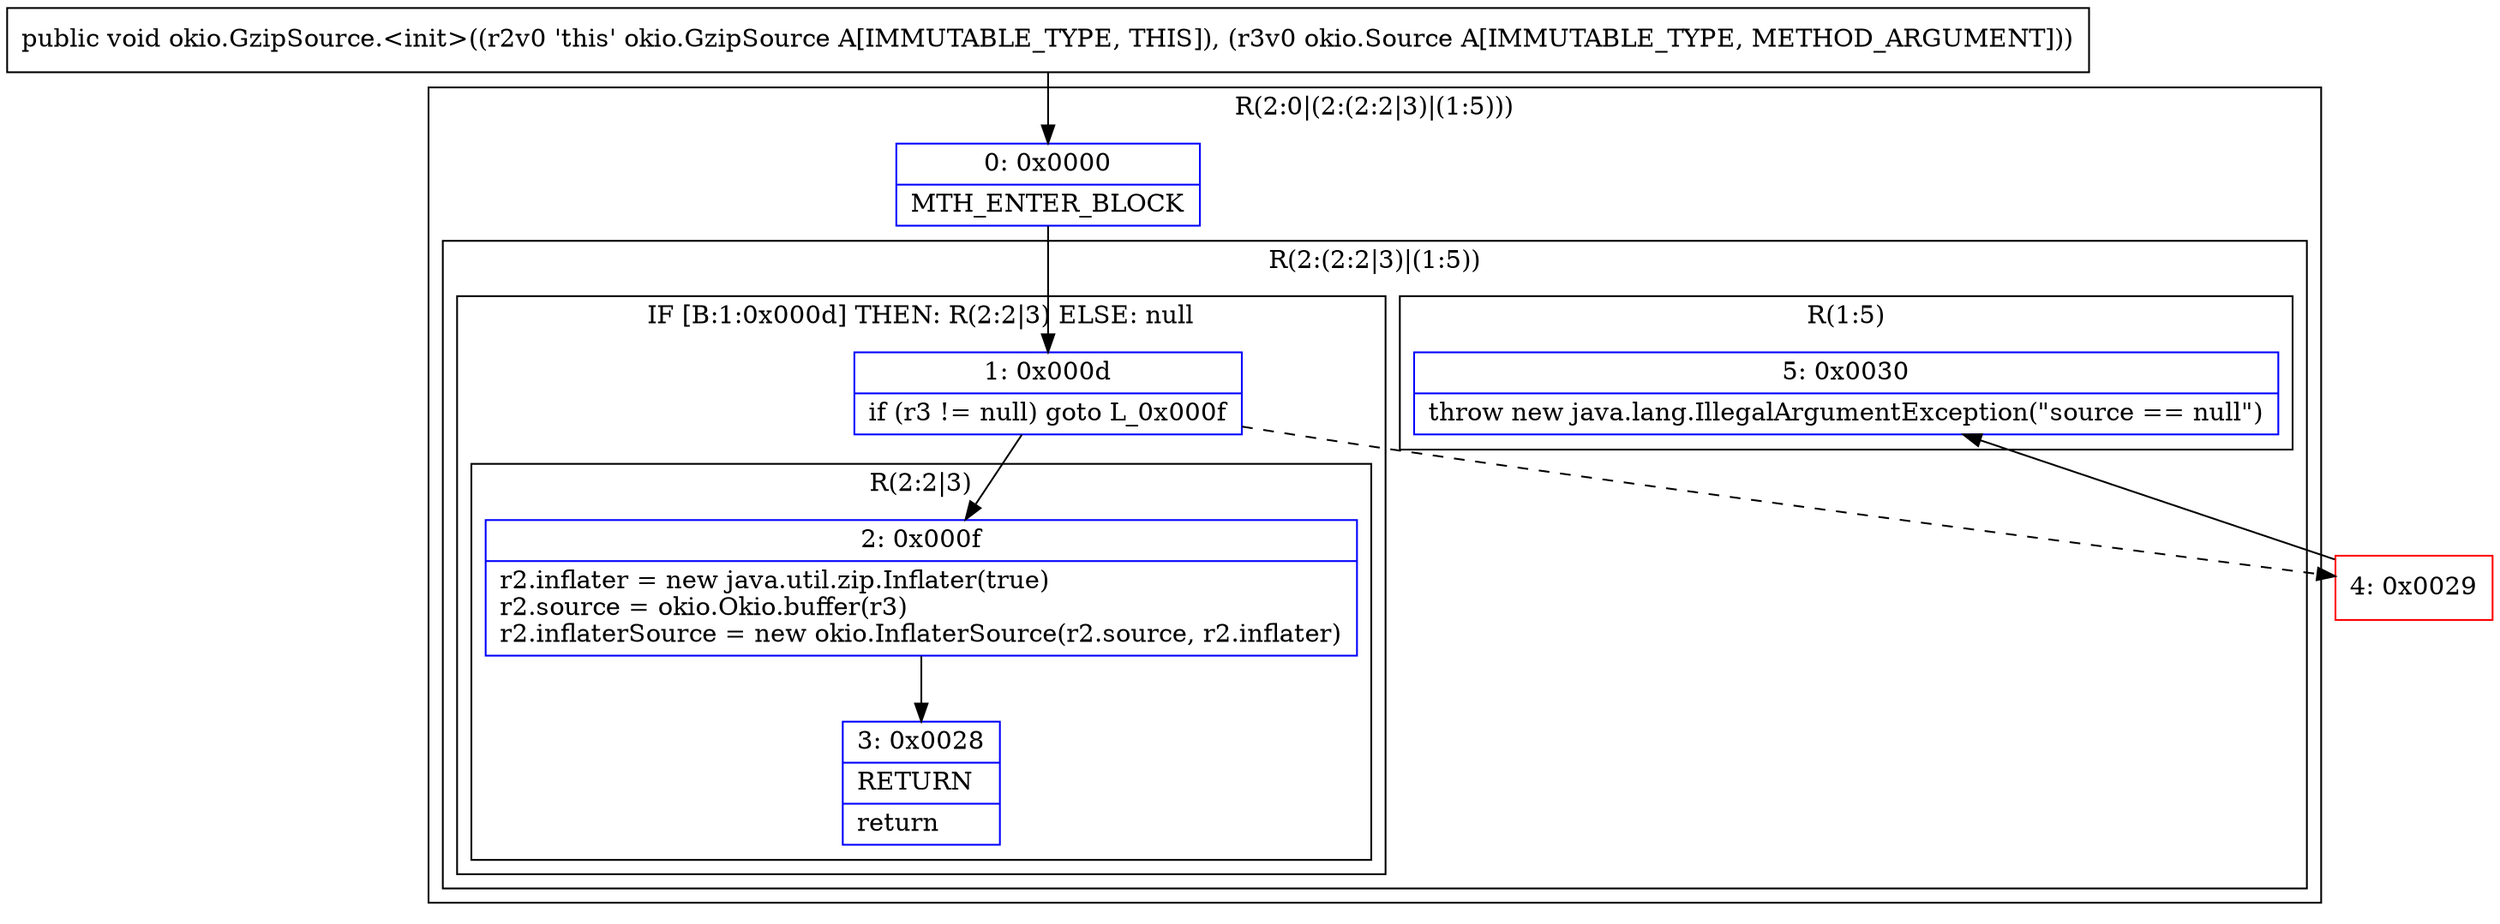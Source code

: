 digraph "CFG forokio.GzipSource.\<init\>(Lokio\/Source;)V" {
subgraph cluster_Region_79376321 {
label = "R(2:0|(2:(2:2|3)|(1:5)))";
node [shape=record,color=blue];
Node_0 [shape=record,label="{0\:\ 0x0000|MTH_ENTER_BLOCK\l}"];
subgraph cluster_Region_1152811023 {
label = "R(2:(2:2|3)|(1:5))";
node [shape=record,color=blue];
subgraph cluster_IfRegion_622919038 {
label = "IF [B:1:0x000d] THEN: R(2:2|3) ELSE: null";
node [shape=record,color=blue];
Node_1 [shape=record,label="{1\:\ 0x000d|if (r3 != null) goto L_0x000f\l}"];
subgraph cluster_Region_1047461694 {
label = "R(2:2|3)";
node [shape=record,color=blue];
Node_2 [shape=record,label="{2\:\ 0x000f|r2.inflater = new java.util.zip.Inflater(true)\lr2.source = okio.Okio.buffer(r3)\lr2.inflaterSource = new okio.InflaterSource(r2.source, r2.inflater)\l}"];
Node_3 [shape=record,label="{3\:\ 0x0028|RETURN\l|return\l}"];
}
}
subgraph cluster_Region_1668680213 {
label = "R(1:5)";
node [shape=record,color=blue];
Node_5 [shape=record,label="{5\:\ 0x0030|throw new java.lang.IllegalArgumentException(\"source == null\")\l}"];
}
}
}
Node_4 [shape=record,color=red,label="{4\:\ 0x0029}"];
MethodNode[shape=record,label="{public void okio.GzipSource.\<init\>((r2v0 'this' okio.GzipSource A[IMMUTABLE_TYPE, THIS]), (r3v0 okio.Source A[IMMUTABLE_TYPE, METHOD_ARGUMENT])) }"];
MethodNode -> Node_0;
Node_0 -> Node_1;
Node_1 -> Node_2;
Node_1 -> Node_4[style=dashed];
Node_2 -> Node_3;
Node_4 -> Node_5;
}

